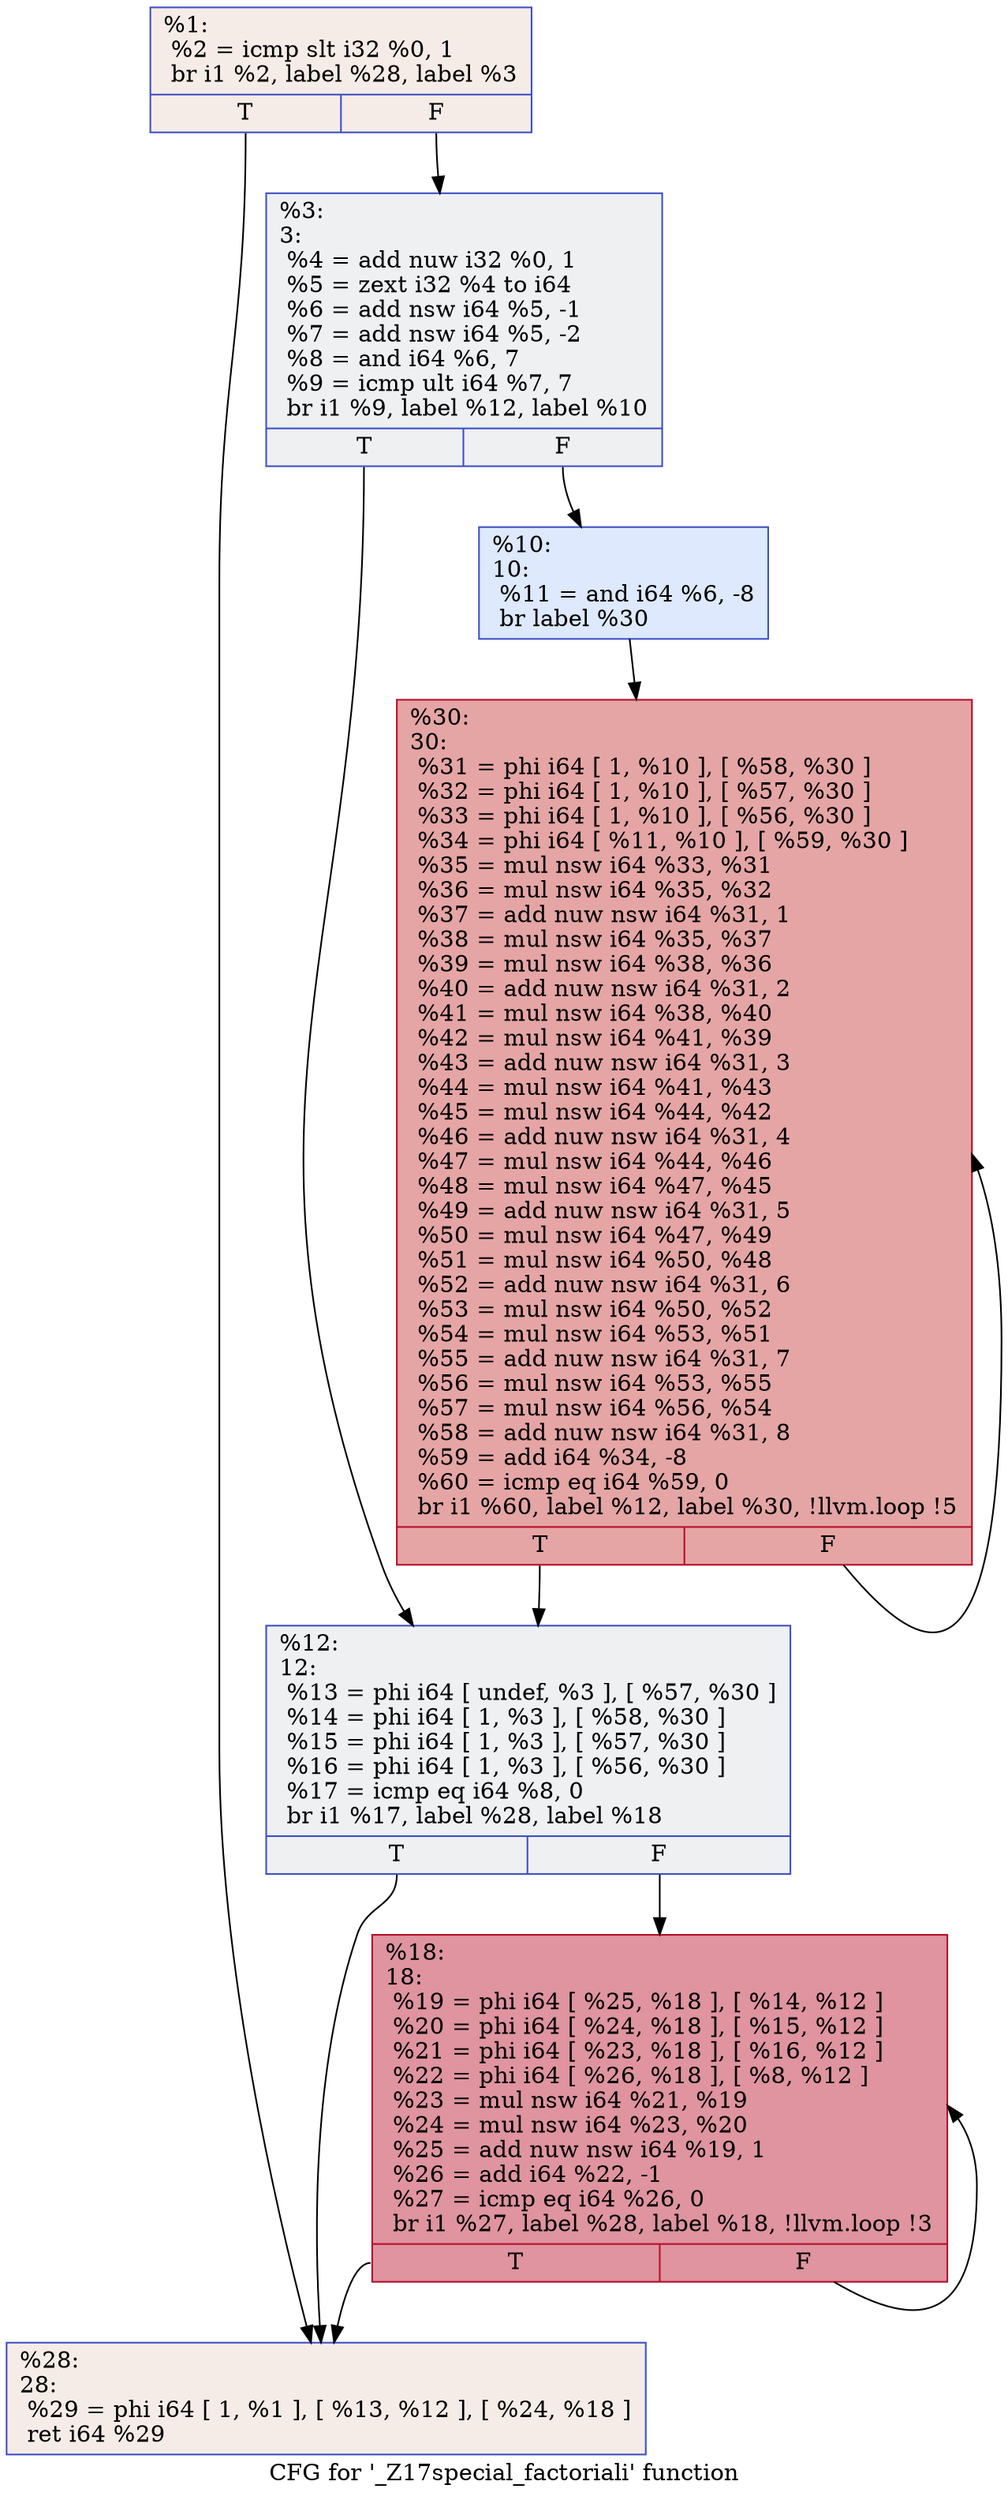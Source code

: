 digraph "CFG for '_Z17special_factoriali' function" {
	label="CFG for '_Z17special_factoriali' function";

	Node0x55a52ec07af0 [shape=record,color="#3d50c3ff", style=filled, fillcolor="#ead5c970",label="{%1:\l  %2 = icmp slt i32 %0, 1\l  br i1 %2, label %28, label %3\l|{<s0>T|<s1>F}}"];
	Node0x55a52ec07af0:s0 -> Node0x55a52ec08210;
	Node0x55a52ec07af0:s1 -> Node0x55a52ec08260;
	Node0x55a52ec08260 [shape=record,color="#3d50c3ff", style=filled, fillcolor="#d9dce170",label="{%3:\l3:                                                \l  %4 = add nuw i32 %0, 1\l  %5 = zext i32 %4 to i64\l  %6 = add nsw i64 %5, -1\l  %7 = add nsw i64 %5, -2\l  %8 = and i64 %6, 7\l  %9 = icmp ult i64 %7, 7\l  br i1 %9, label %12, label %10\l|{<s0>T|<s1>F}}"];
	Node0x55a52ec08260:s0 -> Node0x55a52ec083f0;
	Node0x55a52ec08260:s1 -> Node0x55a52ec087e0;
	Node0x55a52ec087e0 [shape=record,color="#3d50c3ff", style=filled, fillcolor="#b5cdfa70",label="{%10:\l10:                                               \l  %11 = and i64 %6, -8\l  br label %30\l}"];
	Node0x55a52ec087e0 -> Node0x55a52ec089e0;
	Node0x55a52ec083f0 [shape=record,color="#3d50c3ff", style=filled, fillcolor="#d9dce170",label="{%12:\l12:                                               \l  %13 = phi i64 [ undef, %3 ], [ %57, %30 ]\l  %14 = phi i64 [ 1, %3 ], [ %58, %30 ]\l  %15 = phi i64 [ 1, %3 ], [ %57, %30 ]\l  %16 = phi i64 [ 1, %3 ], [ %56, %30 ]\l  %17 = icmp eq i64 %8, 0\l  br i1 %17, label %28, label %18\l|{<s0>T|<s1>F}}"];
	Node0x55a52ec083f0:s0 -> Node0x55a52ec08210;
	Node0x55a52ec083f0:s1 -> Node0x55a52ec092e0;
	Node0x55a52ec092e0 [shape=record,color="#b70d28ff", style=filled, fillcolor="#b70d2870",label="{%18:\l18:                                               \l  %19 = phi i64 [ %25, %18 ], [ %14, %12 ]\l  %20 = phi i64 [ %24, %18 ], [ %15, %12 ]\l  %21 = phi i64 [ %23, %18 ], [ %16, %12 ]\l  %22 = phi i64 [ %26, %18 ], [ %8, %12 ]\l  %23 = mul nsw i64 %21, %19\l  %24 = mul nsw i64 %23, %20\l  %25 = add nuw nsw i64 %19, 1\l  %26 = add i64 %22, -1\l  %27 = icmp eq i64 %26, 0\l  br i1 %27, label %28, label %18, !llvm.loop !3\l|{<s0>T|<s1>F}}"];
	Node0x55a52ec092e0:s0 -> Node0x55a52ec08210;
	Node0x55a52ec092e0:s1 -> Node0x55a52ec092e0;
	Node0x55a52ec08210 [shape=record,color="#3d50c3ff", style=filled, fillcolor="#ead5c970",label="{%28:\l28:                                               \l  %29 = phi i64 [ 1, %1 ], [ %13, %12 ], [ %24, %18 ]\l  ret i64 %29\l}"];
	Node0x55a52ec089e0 [shape=record,color="#b70d28ff", style=filled, fillcolor="#c5333470",label="{%30:\l30:                                               \l  %31 = phi i64 [ 1, %10 ], [ %58, %30 ]\l  %32 = phi i64 [ 1, %10 ], [ %57, %30 ]\l  %33 = phi i64 [ 1, %10 ], [ %56, %30 ]\l  %34 = phi i64 [ %11, %10 ], [ %59, %30 ]\l  %35 = mul nsw i64 %33, %31\l  %36 = mul nsw i64 %35, %32\l  %37 = add nuw nsw i64 %31, 1\l  %38 = mul nsw i64 %35, %37\l  %39 = mul nsw i64 %38, %36\l  %40 = add nuw nsw i64 %31, 2\l  %41 = mul nsw i64 %38, %40\l  %42 = mul nsw i64 %41, %39\l  %43 = add nuw nsw i64 %31, 3\l  %44 = mul nsw i64 %41, %43\l  %45 = mul nsw i64 %44, %42\l  %46 = add nuw nsw i64 %31, 4\l  %47 = mul nsw i64 %44, %46\l  %48 = mul nsw i64 %47, %45\l  %49 = add nuw nsw i64 %31, 5\l  %50 = mul nsw i64 %47, %49\l  %51 = mul nsw i64 %50, %48\l  %52 = add nuw nsw i64 %31, 6\l  %53 = mul nsw i64 %50, %52\l  %54 = mul nsw i64 %53, %51\l  %55 = add nuw nsw i64 %31, 7\l  %56 = mul nsw i64 %53, %55\l  %57 = mul nsw i64 %56, %54\l  %58 = add nuw nsw i64 %31, 8\l  %59 = add i64 %34, -8\l  %60 = icmp eq i64 %59, 0\l  br i1 %60, label %12, label %30, !llvm.loop !5\l|{<s0>T|<s1>F}}"];
	Node0x55a52ec089e0:s0 -> Node0x55a52ec083f0;
	Node0x55a52ec089e0:s1 -> Node0x55a52ec089e0;
}
